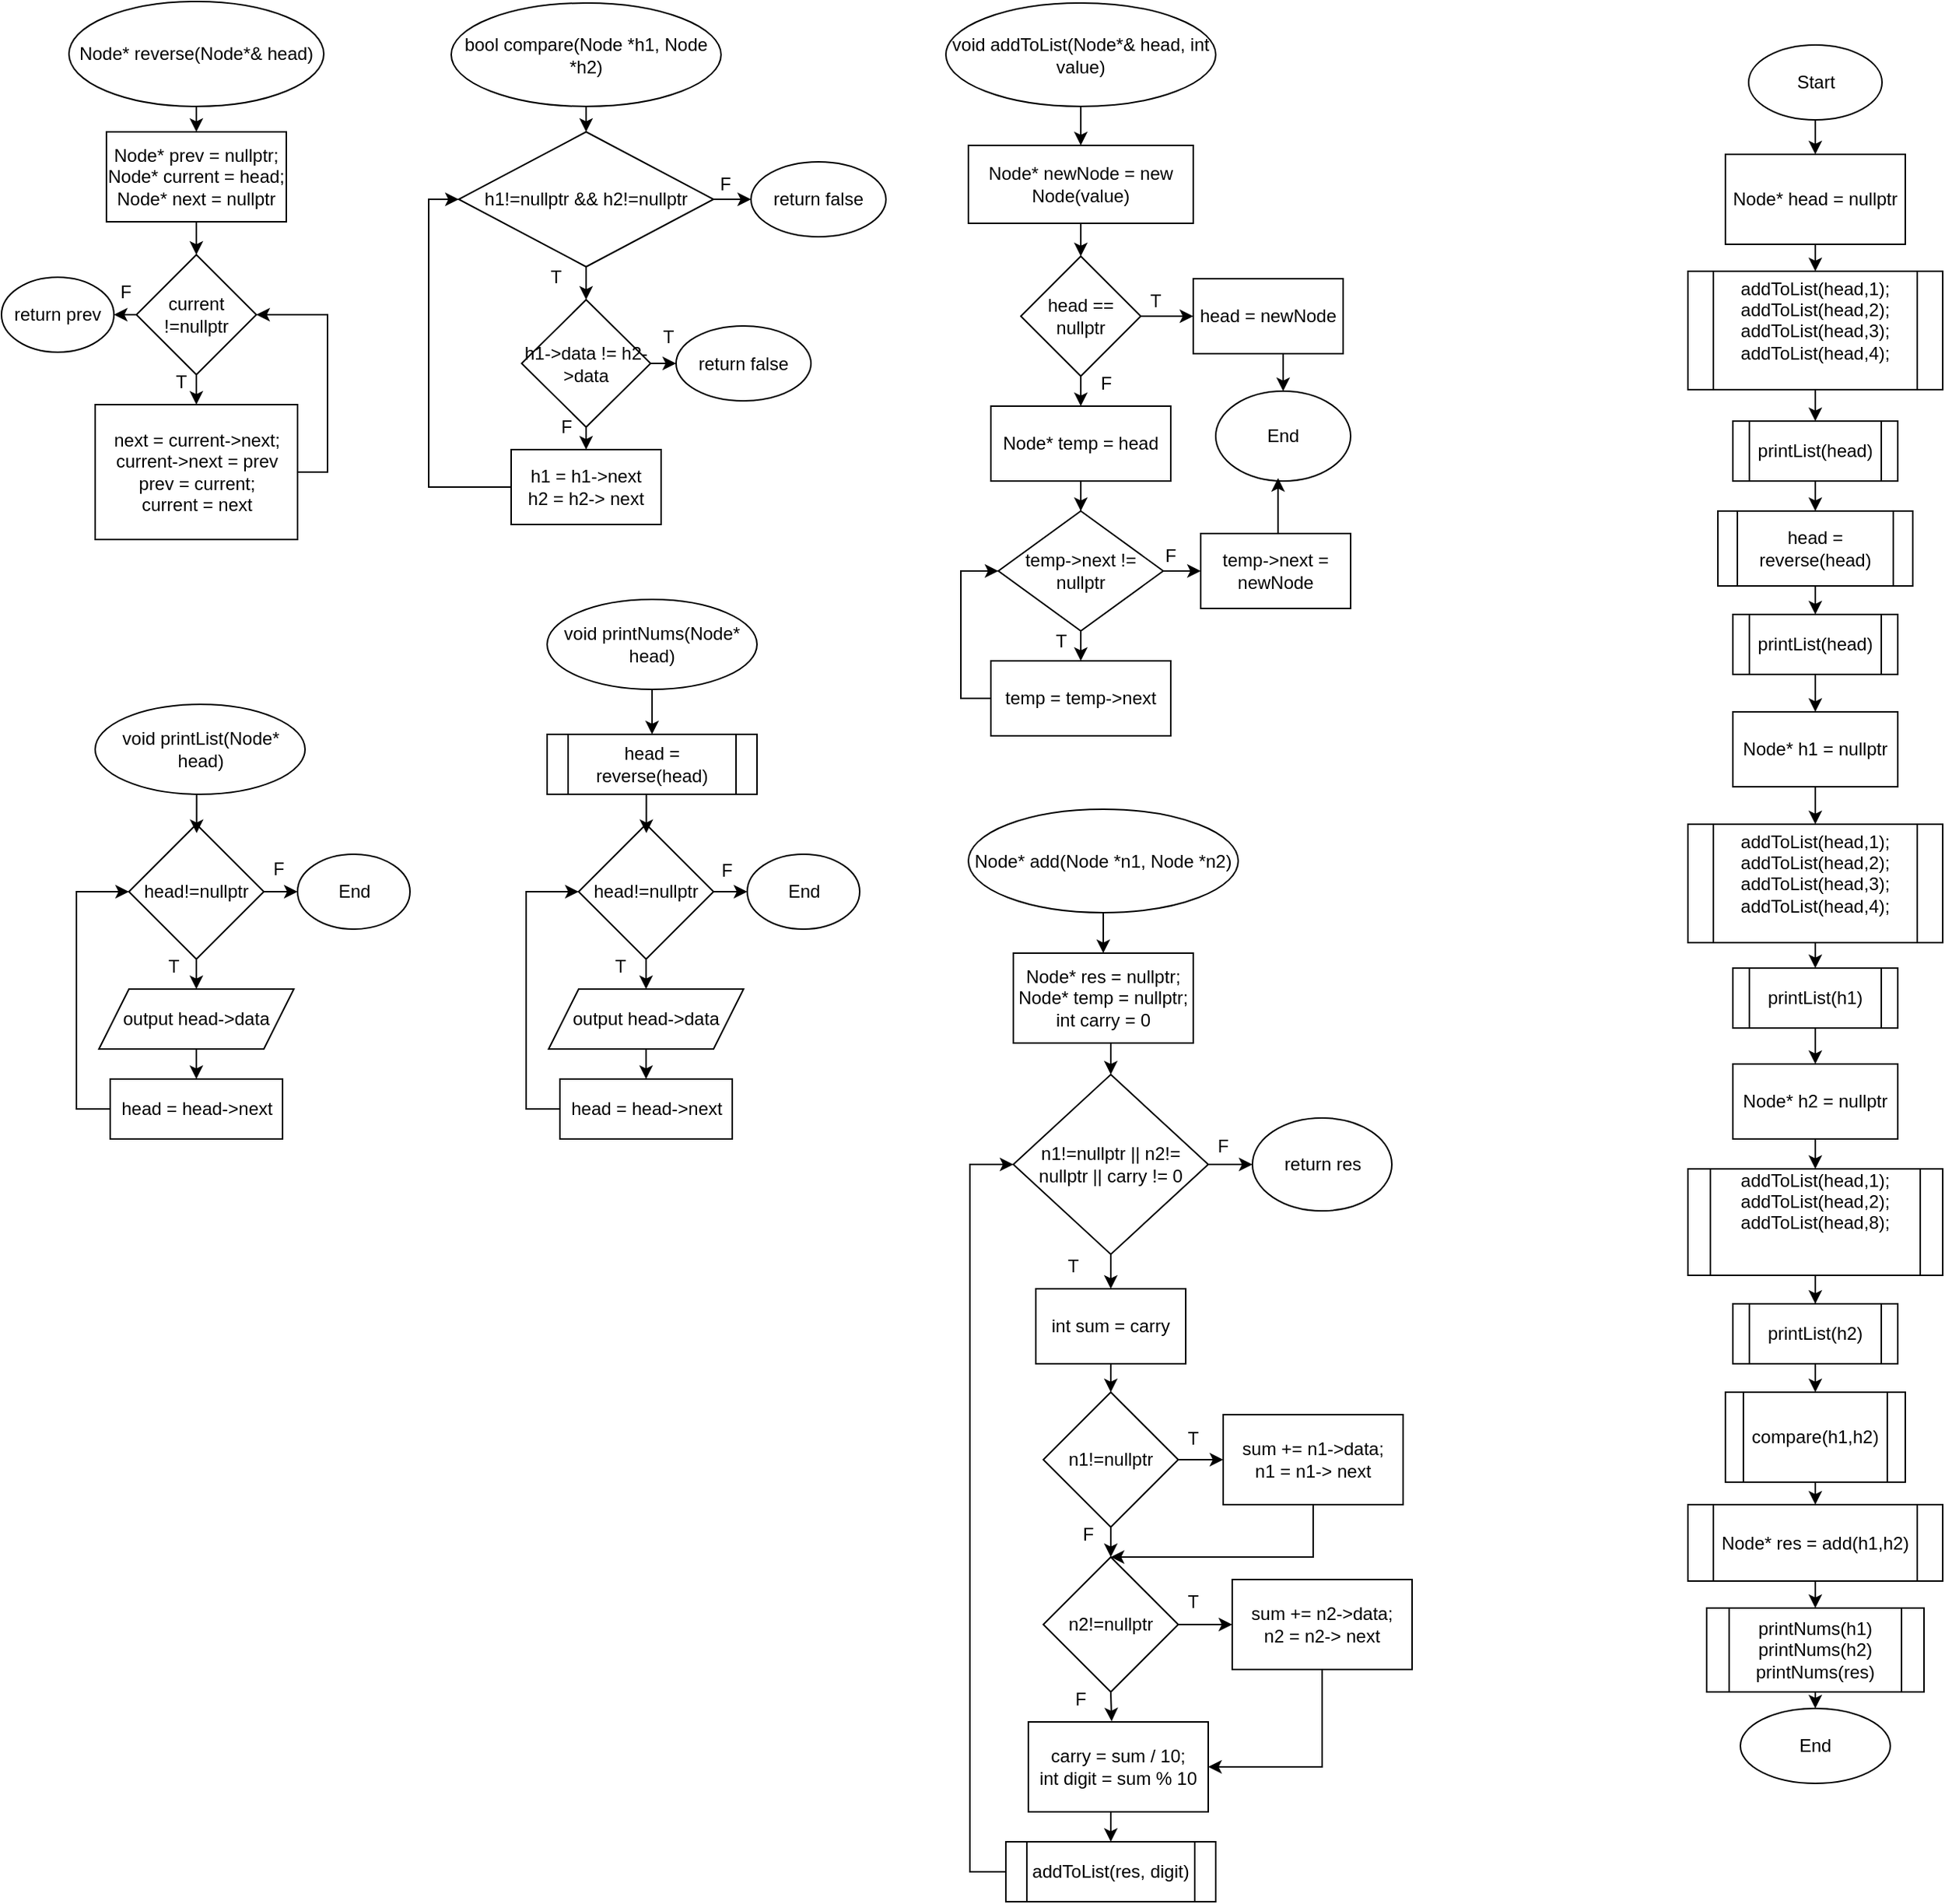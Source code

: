 <mxfile version="24.9.0">
  <diagram name="Сторінка-1" id="8R0DUEZwv46wGKlUc1V7">
    <mxGraphModel dx="3092" dy="1002" grid="1" gridSize="10" guides="1" tooltips="1" connect="1" arrows="1" fold="1" page="1" pageScale="1" pageWidth="827" pageHeight="1169" math="0" shadow="0">
      <root>
        <mxCell id="0" />
        <mxCell id="1" parent="0" />
        <mxCell id="taztHCryr3xUviy01O9n-3" style="edgeStyle=orthogonalEdgeStyle;rounded=0;orthogonalLoop=1;jettySize=auto;html=1;exitX=0.5;exitY=1;exitDx=0;exitDy=0;entryX=0.5;entryY=0;entryDx=0;entryDy=0;" edge="1" parent="1" source="taztHCryr3xUviy01O9n-1" target="taztHCryr3xUviy01O9n-2">
          <mxGeometry relative="1" as="geometry" />
        </mxCell>
        <mxCell id="taztHCryr3xUviy01O9n-1" value="Node* reverse(Node*&amp;amp; head)" style="ellipse;whiteSpace=wrap;html=1;" vertex="1" parent="1">
          <mxGeometry x="35" y="21" width="170" height="70" as="geometry" />
        </mxCell>
        <mxCell id="taztHCryr3xUviy01O9n-5" style="edgeStyle=orthogonalEdgeStyle;rounded=0;orthogonalLoop=1;jettySize=auto;html=1;exitX=0.5;exitY=1;exitDx=0;exitDy=0;" edge="1" parent="1" source="taztHCryr3xUviy01O9n-2" target="taztHCryr3xUviy01O9n-4">
          <mxGeometry relative="1" as="geometry" />
        </mxCell>
        <mxCell id="taztHCryr3xUviy01O9n-2" value="&lt;div&gt;Node* prev = nullptr;&lt;/div&gt;&lt;div&gt;Node* current = head;&lt;/div&gt;&lt;div&gt;Node* next = nullptr&lt;br&gt;&lt;/div&gt;" style="rounded=0;whiteSpace=wrap;html=1;" vertex="1" parent="1">
          <mxGeometry x="60" y="108" width="120" height="60" as="geometry" />
        </mxCell>
        <mxCell id="taztHCryr3xUviy01O9n-7" style="edgeStyle=orthogonalEdgeStyle;rounded=0;orthogonalLoop=1;jettySize=auto;html=1;exitX=0.5;exitY=1;exitDx=0;exitDy=0;entryX=0.5;entryY=0;entryDx=0;entryDy=0;" edge="1" parent="1" source="taztHCryr3xUviy01O9n-4" target="taztHCryr3xUviy01O9n-6">
          <mxGeometry relative="1" as="geometry" />
        </mxCell>
        <mxCell id="taztHCryr3xUviy01O9n-11" style="edgeStyle=orthogonalEdgeStyle;rounded=0;orthogonalLoop=1;jettySize=auto;html=1;exitX=0;exitY=0.5;exitDx=0;exitDy=0;entryX=1;entryY=0.5;entryDx=0;entryDy=0;" edge="1" parent="1" source="taztHCryr3xUviy01O9n-4" target="taztHCryr3xUviy01O9n-10">
          <mxGeometry relative="1" as="geometry" />
        </mxCell>
        <mxCell id="taztHCryr3xUviy01O9n-4" value="current !=nullptr" style="rhombus;whiteSpace=wrap;html=1;" vertex="1" parent="1">
          <mxGeometry x="80" y="190" width="80" height="80" as="geometry" />
        </mxCell>
        <mxCell id="taztHCryr3xUviy01O9n-8" style="edgeStyle=orthogonalEdgeStyle;rounded=0;orthogonalLoop=1;jettySize=auto;html=1;exitX=1;exitY=0.5;exitDx=0;exitDy=0;entryX=1;entryY=0.5;entryDx=0;entryDy=0;" edge="1" parent="1" source="taztHCryr3xUviy01O9n-6" target="taztHCryr3xUviy01O9n-4">
          <mxGeometry relative="1" as="geometry">
            <mxPoint x="210" y="220" as="targetPoint" />
          </mxGeometry>
        </mxCell>
        <mxCell id="taztHCryr3xUviy01O9n-6" value="&lt;div&gt;next = current-&amp;gt;next;&lt;/div&gt;&lt;div&gt;current-&amp;gt;next = prev&lt;/div&gt;&lt;div&gt;prev = current;&lt;/div&gt;&lt;div&gt;current = next&lt;br&gt;&lt;/div&gt;" style="rounded=0;whiteSpace=wrap;html=1;" vertex="1" parent="1">
          <mxGeometry x="52.5" y="290" width="135" height="90" as="geometry" />
        </mxCell>
        <mxCell id="taztHCryr3xUviy01O9n-9" value="T" style="text;html=1;align=center;verticalAlign=middle;whiteSpace=wrap;rounded=0;" vertex="1" parent="1">
          <mxGeometry x="80" y="260" width="60" height="30" as="geometry" />
        </mxCell>
        <mxCell id="taztHCryr3xUviy01O9n-10" value="return prev " style="ellipse;whiteSpace=wrap;html=1;" vertex="1" parent="1">
          <mxGeometry x="-10" y="205" width="75" height="50" as="geometry" />
        </mxCell>
        <mxCell id="taztHCryr3xUviy01O9n-12" value="F" style="text;html=1;align=center;verticalAlign=middle;whiteSpace=wrap;rounded=0;" vertex="1" parent="1">
          <mxGeometry x="43" y="200" width="60" height="30" as="geometry" />
        </mxCell>
        <mxCell id="taztHCryr3xUviy01O9n-15" style="edgeStyle=orthogonalEdgeStyle;rounded=0;orthogonalLoop=1;jettySize=auto;html=1;exitX=0.5;exitY=1;exitDx=0;exitDy=0;entryX=0.5;entryY=0;entryDx=0;entryDy=0;" edge="1" parent="1" source="taztHCryr3xUviy01O9n-13" target="taztHCryr3xUviy01O9n-14">
          <mxGeometry relative="1" as="geometry" />
        </mxCell>
        <mxCell id="taztHCryr3xUviy01O9n-13" value="bool compare(Node *h1, Node *h2)" style="ellipse;whiteSpace=wrap;html=1;" vertex="1" parent="1">
          <mxGeometry x="290" y="22" width="180" height="69" as="geometry" />
        </mxCell>
        <mxCell id="taztHCryr3xUviy01O9n-17" style="edgeStyle=orthogonalEdgeStyle;rounded=0;orthogonalLoop=1;jettySize=auto;html=1;exitX=0.5;exitY=1;exitDx=0;exitDy=0;entryX=0.5;entryY=0;entryDx=0;entryDy=0;" edge="1" parent="1" source="taztHCryr3xUviy01O9n-14" target="taztHCryr3xUviy01O9n-16">
          <mxGeometry relative="1" as="geometry" />
        </mxCell>
        <mxCell id="taztHCryr3xUviy01O9n-27" style="edgeStyle=orthogonalEdgeStyle;rounded=0;orthogonalLoop=1;jettySize=auto;html=1;exitX=1;exitY=0.5;exitDx=0;exitDy=0;" edge="1" parent="1" source="taztHCryr3xUviy01O9n-14" target="taztHCryr3xUviy01O9n-25">
          <mxGeometry relative="1" as="geometry" />
        </mxCell>
        <mxCell id="taztHCryr3xUviy01O9n-14" value="h1!=nullptr &amp;amp;&amp;amp; h2!=nullptr" style="rhombus;whiteSpace=wrap;html=1;" vertex="1" parent="1">
          <mxGeometry x="295" y="108" width="170" height="90" as="geometry" />
        </mxCell>
        <mxCell id="taztHCryr3xUviy01O9n-23" style="edgeStyle=orthogonalEdgeStyle;rounded=0;orthogonalLoop=1;jettySize=auto;html=1;exitX=0.5;exitY=1;exitDx=0;exitDy=0;entryX=0.5;entryY=0;entryDx=0;entryDy=0;" edge="1" parent="1" source="taztHCryr3xUviy01O9n-16" target="taztHCryr3xUviy01O9n-22">
          <mxGeometry relative="1" as="geometry" />
        </mxCell>
        <mxCell id="taztHCryr3xUviy01O9n-16" value="h1-&amp;gt;data != h2-&amp;gt;data" style="rhombus;whiteSpace=wrap;html=1;" vertex="1" parent="1">
          <mxGeometry x="337" y="220" width="86" height="85" as="geometry" />
        </mxCell>
        <mxCell id="taztHCryr3xUviy01O9n-18" value="T" style="text;html=1;align=center;verticalAlign=middle;whiteSpace=wrap;rounded=0;" vertex="1" parent="1">
          <mxGeometry x="330" y="190" width="60" height="30" as="geometry" />
        </mxCell>
        <mxCell id="taztHCryr3xUviy01O9n-19" value="return false" style="ellipse;whiteSpace=wrap;html=1;" vertex="1" parent="1">
          <mxGeometry x="440" y="237.5" width="90" height="50" as="geometry" />
        </mxCell>
        <mxCell id="taztHCryr3xUviy01O9n-20" style="edgeStyle=orthogonalEdgeStyle;rounded=0;orthogonalLoop=1;jettySize=auto;html=1;exitX=1;exitY=0.5;exitDx=0;exitDy=0;entryX=0;entryY=0.5;entryDx=0;entryDy=0;" edge="1" parent="1" source="taztHCryr3xUviy01O9n-16" target="taztHCryr3xUviy01O9n-19">
          <mxGeometry relative="1" as="geometry" />
        </mxCell>
        <mxCell id="taztHCryr3xUviy01O9n-21" value="T" style="text;html=1;align=center;verticalAlign=middle;whiteSpace=wrap;rounded=0;" vertex="1" parent="1">
          <mxGeometry x="405" y="230" width="60" height="30" as="geometry" />
        </mxCell>
        <mxCell id="taztHCryr3xUviy01O9n-26" style="edgeStyle=orthogonalEdgeStyle;rounded=0;orthogonalLoop=1;jettySize=auto;html=1;entryX=0;entryY=0.5;entryDx=0;entryDy=0;" edge="1" parent="1" source="taztHCryr3xUviy01O9n-22" target="taztHCryr3xUviy01O9n-14">
          <mxGeometry relative="1" as="geometry">
            <Array as="points">
              <mxPoint x="275" y="345" />
              <mxPoint x="275" y="153" />
            </Array>
          </mxGeometry>
        </mxCell>
        <mxCell id="taztHCryr3xUviy01O9n-22" value="&lt;div&gt;h1 = h1-&amp;gt;next&lt;/div&gt;&lt;div&gt;h2 = h2-&amp;gt; next&lt;br&gt;&lt;/div&gt;" style="rounded=0;whiteSpace=wrap;html=1;" vertex="1" parent="1">
          <mxGeometry x="330" y="320" width="100" height="50" as="geometry" />
        </mxCell>
        <mxCell id="taztHCryr3xUviy01O9n-24" value="F" style="text;html=1;align=center;verticalAlign=middle;whiteSpace=wrap;rounded=0;" vertex="1" parent="1">
          <mxGeometry x="337" y="290" width="60" height="30" as="geometry" />
        </mxCell>
        <mxCell id="taztHCryr3xUviy01O9n-25" value="return false" style="ellipse;whiteSpace=wrap;html=1;" vertex="1" parent="1">
          <mxGeometry x="490" y="128" width="90" height="50" as="geometry" />
        </mxCell>
        <mxCell id="taztHCryr3xUviy01O9n-28" value="F" style="text;html=1;align=center;verticalAlign=middle;whiteSpace=wrap;rounded=0;" vertex="1" parent="1">
          <mxGeometry x="443" y="128" width="60" height="30" as="geometry" />
        </mxCell>
        <mxCell id="taztHCryr3xUviy01O9n-31" style="edgeStyle=orthogonalEdgeStyle;rounded=0;orthogonalLoop=1;jettySize=auto;html=1;exitX=0.5;exitY=1;exitDx=0;exitDy=0;" edge="1" parent="1" source="taztHCryr3xUviy01O9n-29" target="taztHCryr3xUviy01O9n-30">
          <mxGeometry relative="1" as="geometry" />
        </mxCell>
        <mxCell id="taztHCryr3xUviy01O9n-29" value="void addToList(Node*&amp;amp; head, int value)" style="ellipse;whiteSpace=wrap;html=1;" vertex="1" parent="1">
          <mxGeometry x="620" y="22" width="180" height="69" as="geometry" />
        </mxCell>
        <mxCell id="taztHCryr3xUviy01O9n-33" style="edgeStyle=orthogonalEdgeStyle;rounded=0;orthogonalLoop=1;jettySize=auto;html=1;exitX=0.5;exitY=1;exitDx=0;exitDy=0;entryX=0.5;entryY=0;entryDx=0;entryDy=0;" edge="1" parent="1" source="taztHCryr3xUviy01O9n-30" target="taztHCryr3xUviy01O9n-32">
          <mxGeometry relative="1" as="geometry" />
        </mxCell>
        <mxCell id="taztHCryr3xUviy01O9n-30" value="Node* newNode = new Node(value)" style="rounded=0;whiteSpace=wrap;html=1;" vertex="1" parent="1">
          <mxGeometry x="635" y="117" width="150" height="52" as="geometry" />
        </mxCell>
        <mxCell id="taztHCryr3xUviy01O9n-36" style="edgeStyle=orthogonalEdgeStyle;rounded=0;orthogonalLoop=1;jettySize=auto;html=1;exitX=1;exitY=0.5;exitDx=0;exitDy=0;entryX=0;entryY=0.5;entryDx=0;entryDy=0;" edge="1" parent="1" source="taztHCryr3xUviy01O9n-32" target="taztHCryr3xUviy01O9n-34">
          <mxGeometry relative="1" as="geometry" />
        </mxCell>
        <mxCell id="taztHCryr3xUviy01O9n-40" style="edgeStyle=orthogonalEdgeStyle;rounded=0;orthogonalLoop=1;jettySize=auto;html=1;exitX=0.5;exitY=1;exitDx=0;exitDy=0;entryX=0.5;entryY=0;entryDx=0;entryDy=0;" edge="1" parent="1" source="taztHCryr3xUviy01O9n-32" target="taztHCryr3xUviy01O9n-39">
          <mxGeometry relative="1" as="geometry" />
        </mxCell>
        <mxCell id="taztHCryr3xUviy01O9n-32" value="head == nullptr" style="rhombus;whiteSpace=wrap;html=1;" vertex="1" parent="1">
          <mxGeometry x="670" y="191" width="80" height="80" as="geometry" />
        </mxCell>
        <mxCell id="taztHCryr3xUviy01O9n-98" style="edgeStyle=orthogonalEdgeStyle;rounded=0;orthogonalLoop=1;jettySize=auto;html=1;exitX=0.5;exitY=1;exitDx=0;exitDy=0;entryX=0.5;entryY=0;entryDx=0;entryDy=0;" edge="1" parent="1" source="taztHCryr3xUviy01O9n-34" target="taztHCryr3xUviy01O9n-96">
          <mxGeometry relative="1" as="geometry" />
        </mxCell>
        <mxCell id="taztHCryr3xUviy01O9n-34" value="head = newNode" style="rounded=0;whiteSpace=wrap;html=1;" vertex="1" parent="1">
          <mxGeometry x="785" y="206" width="100" height="50" as="geometry" />
        </mxCell>
        <mxCell id="taztHCryr3xUviy01O9n-37" value="T" style="text;html=1;align=center;verticalAlign=middle;whiteSpace=wrap;rounded=0;" vertex="1" parent="1">
          <mxGeometry x="730" y="206" width="60" height="30" as="geometry" />
        </mxCell>
        <mxCell id="taztHCryr3xUviy01O9n-43" style="edgeStyle=orthogonalEdgeStyle;rounded=0;orthogonalLoop=1;jettySize=auto;html=1;exitX=0.5;exitY=1;exitDx=0;exitDy=0;" edge="1" parent="1" source="taztHCryr3xUviy01O9n-39" target="taztHCryr3xUviy01O9n-42">
          <mxGeometry relative="1" as="geometry" />
        </mxCell>
        <mxCell id="taztHCryr3xUviy01O9n-39" value="Node* temp = head" style="rounded=0;whiteSpace=wrap;html=1;" vertex="1" parent="1">
          <mxGeometry x="650" y="291" width="120" height="50" as="geometry" />
        </mxCell>
        <mxCell id="taztHCryr3xUviy01O9n-41" value="F" style="text;html=1;align=center;verticalAlign=middle;whiteSpace=wrap;rounded=0;" vertex="1" parent="1">
          <mxGeometry x="697" y="261" width="60" height="30" as="geometry" />
        </mxCell>
        <mxCell id="taztHCryr3xUviy01O9n-45" style="edgeStyle=orthogonalEdgeStyle;rounded=0;orthogonalLoop=1;jettySize=auto;html=1;exitX=0.5;exitY=1;exitDx=0;exitDy=0;entryX=0.5;entryY=0;entryDx=0;entryDy=0;" edge="1" parent="1" source="taztHCryr3xUviy01O9n-42" target="taztHCryr3xUviy01O9n-44">
          <mxGeometry relative="1" as="geometry" />
        </mxCell>
        <mxCell id="taztHCryr3xUviy01O9n-49" style="edgeStyle=orthogonalEdgeStyle;rounded=0;orthogonalLoop=1;jettySize=auto;html=1;exitX=1;exitY=0.5;exitDx=0;exitDy=0;entryX=0;entryY=0.5;entryDx=0;entryDy=0;" edge="1" parent="1" source="taztHCryr3xUviy01O9n-42" target="taztHCryr3xUviy01O9n-48">
          <mxGeometry relative="1" as="geometry" />
        </mxCell>
        <mxCell id="taztHCryr3xUviy01O9n-42" value="temp-&amp;gt;next != nullptr" style="rhombus;whiteSpace=wrap;html=1;" vertex="1" parent="1">
          <mxGeometry x="655" y="361" width="110" height="80" as="geometry" />
        </mxCell>
        <mxCell id="taztHCryr3xUviy01O9n-46" style="edgeStyle=orthogonalEdgeStyle;rounded=0;orthogonalLoop=1;jettySize=auto;html=1;entryX=0;entryY=0.5;entryDx=0;entryDy=0;" edge="1" parent="1" source="taztHCryr3xUviy01O9n-44" target="taztHCryr3xUviy01O9n-42">
          <mxGeometry relative="1" as="geometry">
            <mxPoint x="630" y="401" as="targetPoint" />
            <Array as="points">
              <mxPoint x="630" y="486" />
              <mxPoint x="630" y="401" />
            </Array>
          </mxGeometry>
        </mxCell>
        <mxCell id="taztHCryr3xUviy01O9n-44" value="temp = temp-&amp;gt;next" style="rounded=0;whiteSpace=wrap;html=1;" vertex="1" parent="1">
          <mxGeometry x="650" y="461" width="120" height="50" as="geometry" />
        </mxCell>
        <mxCell id="taztHCryr3xUviy01O9n-47" value="T" style="text;html=1;align=center;verticalAlign=middle;whiteSpace=wrap;rounded=0;" vertex="1" parent="1">
          <mxGeometry x="667" y="433" width="60" height="30" as="geometry" />
        </mxCell>
        <mxCell id="taztHCryr3xUviy01O9n-48" value="temp-&amp;gt;next = newNode" style="rounded=0;whiteSpace=wrap;html=1;" vertex="1" parent="1">
          <mxGeometry x="790" y="376" width="100" height="50" as="geometry" />
        </mxCell>
        <mxCell id="taztHCryr3xUviy01O9n-50" value="F" style="text;html=1;align=center;verticalAlign=middle;whiteSpace=wrap;rounded=0;" vertex="1" parent="1">
          <mxGeometry x="740" y="376" width="60" height="30" as="geometry" />
        </mxCell>
        <mxCell id="taztHCryr3xUviy01O9n-54" style="edgeStyle=orthogonalEdgeStyle;rounded=0;orthogonalLoop=1;jettySize=auto;html=1;exitX=0.5;exitY=1;exitDx=0;exitDy=0;entryX=0.5;entryY=0;entryDx=0;entryDy=0;" edge="1" parent="1" source="taztHCryr3xUviy01O9n-51" target="taztHCryr3xUviy01O9n-53">
          <mxGeometry relative="1" as="geometry" />
        </mxCell>
        <mxCell id="taztHCryr3xUviy01O9n-51" value="Node* add(Node *n1, Node *n2)" style="ellipse;whiteSpace=wrap;html=1;" vertex="1" parent="1">
          <mxGeometry x="635" y="560" width="180" height="69" as="geometry" />
        </mxCell>
        <mxCell id="taztHCryr3xUviy01O9n-56" style="edgeStyle=orthogonalEdgeStyle;rounded=0;orthogonalLoop=1;jettySize=auto;html=1;exitX=0.5;exitY=1;exitDx=0;exitDy=0;entryX=0.5;entryY=0;entryDx=0;entryDy=0;" edge="1" parent="1" source="taztHCryr3xUviy01O9n-53" target="taztHCryr3xUviy01O9n-55">
          <mxGeometry relative="1" as="geometry" />
        </mxCell>
        <mxCell id="taztHCryr3xUviy01O9n-53" value="&lt;div&gt;Node* res = nullptr;&lt;/div&gt;&lt;div&gt;Node* temp = nullptr;&lt;/div&gt;&lt;div&gt;int carry = 0&lt;br&gt;&lt;/div&gt;" style="rounded=0;whiteSpace=wrap;html=1;" vertex="1" parent="1">
          <mxGeometry x="665" y="656" width="120" height="60" as="geometry" />
        </mxCell>
        <mxCell id="taztHCryr3xUviy01O9n-58" style="edgeStyle=orthogonalEdgeStyle;rounded=0;orthogonalLoop=1;jettySize=auto;html=1;exitX=0.5;exitY=1;exitDx=0;exitDy=0;" edge="1" parent="1" source="taztHCryr3xUviy01O9n-55" target="taztHCryr3xUviy01O9n-57">
          <mxGeometry relative="1" as="geometry" />
        </mxCell>
        <mxCell id="taztHCryr3xUviy01O9n-81" style="edgeStyle=orthogonalEdgeStyle;rounded=0;orthogonalLoop=1;jettySize=auto;html=1;exitX=1;exitY=0.5;exitDx=0;exitDy=0;" edge="1" parent="1" source="taztHCryr3xUviy01O9n-55" target="taztHCryr3xUviy01O9n-82">
          <mxGeometry relative="1" as="geometry">
            <mxPoint x="845" y="797" as="targetPoint" />
          </mxGeometry>
        </mxCell>
        <mxCell id="taztHCryr3xUviy01O9n-55" value="n1!=nullptr || n2!= nullptr || carry != 0" style="rhombus;whiteSpace=wrap;html=1;" vertex="1" parent="1">
          <mxGeometry x="665" y="737" width="130" height="120" as="geometry" />
        </mxCell>
        <mxCell id="taztHCryr3xUviy01O9n-61" style="edgeStyle=orthogonalEdgeStyle;rounded=0;orthogonalLoop=1;jettySize=auto;html=1;exitX=0.5;exitY=1;exitDx=0;exitDy=0;entryX=0.5;entryY=0;entryDx=0;entryDy=0;" edge="1" parent="1" source="taztHCryr3xUviy01O9n-57" target="taztHCryr3xUviy01O9n-60">
          <mxGeometry relative="1" as="geometry" />
        </mxCell>
        <mxCell id="taztHCryr3xUviy01O9n-57" value="int sum = carry" style="rounded=0;whiteSpace=wrap;html=1;" vertex="1" parent="1">
          <mxGeometry x="680" y="880" width="100" height="50" as="geometry" />
        </mxCell>
        <mxCell id="taztHCryr3xUviy01O9n-59" value="T" style="text;html=1;align=center;verticalAlign=middle;whiteSpace=wrap;rounded=0;" vertex="1" parent="1">
          <mxGeometry x="675" y="850" width="60" height="30" as="geometry" />
        </mxCell>
        <mxCell id="taztHCryr3xUviy01O9n-63" style="edgeStyle=orthogonalEdgeStyle;rounded=0;orthogonalLoop=1;jettySize=auto;html=1;exitX=1;exitY=0.5;exitDx=0;exitDy=0;entryX=0;entryY=0.5;entryDx=0;entryDy=0;" edge="1" parent="1" source="taztHCryr3xUviy01O9n-60" target="taztHCryr3xUviy01O9n-62">
          <mxGeometry relative="1" as="geometry" />
        </mxCell>
        <mxCell id="taztHCryr3xUviy01O9n-66" style="edgeStyle=orthogonalEdgeStyle;rounded=0;orthogonalLoop=1;jettySize=auto;html=1;exitX=0.5;exitY=1;exitDx=0;exitDy=0;entryX=0.5;entryY=0;entryDx=0;entryDy=0;" edge="1" parent="1" source="taztHCryr3xUviy01O9n-60" target="taztHCryr3xUviy01O9n-65">
          <mxGeometry relative="1" as="geometry" />
        </mxCell>
        <mxCell id="taztHCryr3xUviy01O9n-60" value="n1!=nullptr" style="rhombus;whiteSpace=wrap;html=1;" vertex="1" parent="1">
          <mxGeometry x="685" y="949" width="90" height="90" as="geometry" />
        </mxCell>
        <mxCell id="taztHCryr3xUviy01O9n-69" style="edgeStyle=orthogonalEdgeStyle;rounded=0;orthogonalLoop=1;jettySize=auto;html=1;exitX=0.5;exitY=1;exitDx=0;exitDy=0;entryX=0.75;entryY=1;entryDx=0;entryDy=0;" edge="1" parent="1" source="taztHCryr3xUviy01O9n-62" target="taztHCryr3xUviy01O9n-67">
          <mxGeometry relative="1" as="geometry">
            <mxPoint x="785" y="1069" as="targetPoint" />
            <Array as="points">
              <mxPoint x="865" y="1059" />
            </Array>
          </mxGeometry>
        </mxCell>
        <mxCell id="taztHCryr3xUviy01O9n-62" value="&lt;div&gt;sum += n1-&amp;gt;data;&lt;/div&gt;&lt;div&gt;n1 = n1-&amp;gt; next&lt;br&gt;&lt;/div&gt;" style="rounded=0;whiteSpace=wrap;html=1;" vertex="1" parent="1">
          <mxGeometry x="805" y="964" width="120" height="60" as="geometry" />
        </mxCell>
        <mxCell id="taztHCryr3xUviy01O9n-64" value="T" style="text;html=1;align=center;verticalAlign=middle;whiteSpace=wrap;rounded=0;" vertex="1" parent="1">
          <mxGeometry x="755" y="965" width="60" height="30" as="geometry" />
        </mxCell>
        <mxCell id="taztHCryr3xUviy01O9n-73" style="edgeStyle=orthogonalEdgeStyle;rounded=0;orthogonalLoop=1;jettySize=auto;html=1;exitX=1;exitY=0.5;exitDx=0;exitDy=0;entryX=0;entryY=0.5;entryDx=0;entryDy=0;" edge="1" parent="1" source="taztHCryr3xUviy01O9n-65" target="taztHCryr3xUviy01O9n-70">
          <mxGeometry relative="1" as="geometry" />
        </mxCell>
        <mxCell id="taztHCryr3xUviy01O9n-65" value="n2!=nullptr" style="rhombus;whiteSpace=wrap;html=1;" vertex="1" parent="1">
          <mxGeometry x="685" y="1059" width="90" height="90" as="geometry" />
        </mxCell>
        <mxCell id="taztHCryr3xUviy01O9n-67" value="F" style="text;html=1;align=center;verticalAlign=middle;whiteSpace=wrap;rounded=0;" vertex="1" parent="1">
          <mxGeometry x="685" y="1029" width="60" height="30" as="geometry" />
        </mxCell>
        <mxCell id="taztHCryr3xUviy01O9n-77" style="edgeStyle=orthogonalEdgeStyle;rounded=0;orthogonalLoop=1;jettySize=auto;html=1;exitX=0.5;exitY=1;exitDx=0;exitDy=0;entryX=1;entryY=0.5;entryDx=0;entryDy=0;" edge="1" parent="1" source="taztHCryr3xUviy01O9n-70" target="taztHCryr3xUviy01O9n-74">
          <mxGeometry relative="1" as="geometry">
            <mxPoint x="871.143" y="1209" as="targetPoint" />
          </mxGeometry>
        </mxCell>
        <mxCell id="taztHCryr3xUviy01O9n-70" value="&lt;div&gt;sum += n2-&amp;gt;data;&lt;/div&gt;&lt;div&gt;n2 = n2-&amp;gt; next&lt;br&gt;&lt;/div&gt;" style="rounded=0;whiteSpace=wrap;html=1;" vertex="1" parent="1">
          <mxGeometry x="811" y="1074" width="120" height="60" as="geometry" />
        </mxCell>
        <mxCell id="taztHCryr3xUviy01O9n-71" value="T" style="text;html=1;align=center;verticalAlign=middle;whiteSpace=wrap;rounded=0;" vertex="1" parent="1">
          <mxGeometry x="755" y="1074" width="60" height="30" as="geometry" />
        </mxCell>
        <mxCell id="taztHCryr3xUviy01O9n-79" style="edgeStyle=orthogonalEdgeStyle;rounded=0;orthogonalLoop=1;jettySize=auto;html=1;exitX=0.5;exitY=1;exitDx=0;exitDy=0;entryX=0.5;entryY=0;entryDx=0;entryDy=0;" edge="1" parent="1" source="taztHCryr3xUviy01O9n-74" target="taztHCryr3xUviy01O9n-78">
          <mxGeometry relative="1" as="geometry" />
        </mxCell>
        <mxCell id="taztHCryr3xUviy01O9n-74" value="&lt;div&gt;carry = sum / 10;&lt;/div&gt;&lt;div&gt;int digit = sum % 10&lt;br&gt;&lt;/div&gt;" style="rounded=0;whiteSpace=wrap;html=1;" vertex="1" parent="1">
          <mxGeometry x="675" y="1169" width="120" height="60" as="geometry" />
        </mxCell>
        <mxCell id="taztHCryr3xUviy01O9n-75" style="edgeStyle=orthogonalEdgeStyle;rounded=0;orthogonalLoop=1;jettySize=auto;html=1;exitX=0.5;exitY=1;exitDx=0;exitDy=0;entryX=0.463;entryY=-0.007;entryDx=0;entryDy=0;entryPerimeter=0;" edge="1" parent="1" source="taztHCryr3xUviy01O9n-65" target="taztHCryr3xUviy01O9n-74">
          <mxGeometry relative="1" as="geometry" />
        </mxCell>
        <mxCell id="taztHCryr3xUviy01O9n-76" value="F" style="text;html=1;align=center;verticalAlign=middle;whiteSpace=wrap;rounded=0;" vertex="1" parent="1">
          <mxGeometry x="680" y="1139" width="60" height="30" as="geometry" />
        </mxCell>
        <mxCell id="taztHCryr3xUviy01O9n-80" style="edgeStyle=orthogonalEdgeStyle;rounded=0;orthogonalLoop=1;jettySize=auto;html=1;entryX=0;entryY=0.5;entryDx=0;entryDy=0;" edge="1" parent="1" source="taztHCryr3xUviy01O9n-78" target="taztHCryr3xUviy01O9n-55">
          <mxGeometry relative="1" as="geometry">
            <mxPoint x="635" y="789" as="targetPoint" />
            <Array as="points">
              <mxPoint x="636" y="1269" />
              <mxPoint x="636" y="797" />
            </Array>
          </mxGeometry>
        </mxCell>
        <mxCell id="taztHCryr3xUviy01O9n-78" value="addToList(res, digit) " style="shape=process;whiteSpace=wrap;html=1;backgroundOutline=1;" vertex="1" parent="1">
          <mxGeometry x="660" y="1249" width="140" height="40" as="geometry" />
        </mxCell>
        <mxCell id="taztHCryr3xUviy01O9n-82" value="return res" style="ellipse;whiteSpace=wrap;html=1;" vertex="1" parent="1">
          <mxGeometry x="824.5" y="766" width="93" height="62" as="geometry" />
        </mxCell>
        <mxCell id="taztHCryr3xUviy01O9n-83" value="F" style="text;html=1;align=center;verticalAlign=middle;whiteSpace=wrap;rounded=0;" vertex="1" parent="1">
          <mxGeometry x="775" y="770" width="60" height="30" as="geometry" />
        </mxCell>
        <mxCell id="taztHCryr3xUviy01O9n-84" value="void printList(Node* head)" style="ellipse;whiteSpace=wrap;html=1;" vertex="1" parent="1">
          <mxGeometry x="52.5" y="490" width="140" height="60" as="geometry" />
        </mxCell>
        <mxCell id="taztHCryr3xUviy01O9n-88" style="edgeStyle=orthogonalEdgeStyle;rounded=0;orthogonalLoop=1;jettySize=auto;html=1;exitX=0.5;exitY=1;exitDx=0;exitDy=0;entryX=0.5;entryY=0;entryDx=0;entryDy=0;" edge="1" parent="1" source="taztHCryr3xUviy01O9n-85" target="taztHCryr3xUviy01O9n-87">
          <mxGeometry relative="1" as="geometry" />
        </mxCell>
        <mxCell id="taztHCryr3xUviy01O9n-94" style="edgeStyle=orthogonalEdgeStyle;rounded=0;orthogonalLoop=1;jettySize=auto;html=1;exitX=1;exitY=0.5;exitDx=0;exitDy=0;entryX=0;entryY=0.5;entryDx=0;entryDy=0;" edge="1" parent="1" source="taztHCryr3xUviy01O9n-85" target="taztHCryr3xUviy01O9n-93">
          <mxGeometry relative="1" as="geometry" />
        </mxCell>
        <mxCell id="taztHCryr3xUviy01O9n-85" value="head!=nullptr" style="rhombus;whiteSpace=wrap;html=1;" vertex="1" parent="1">
          <mxGeometry x="75" y="570" width="90" height="90" as="geometry" />
        </mxCell>
        <mxCell id="taztHCryr3xUviy01O9n-86" style="edgeStyle=orthogonalEdgeStyle;rounded=0;orthogonalLoop=1;jettySize=auto;html=1;exitX=0.5;exitY=1;exitDx=0;exitDy=0;entryX=0.502;entryY=0.065;entryDx=0;entryDy=0;entryPerimeter=0;" edge="1" parent="1" source="taztHCryr3xUviy01O9n-84" target="taztHCryr3xUviy01O9n-85">
          <mxGeometry relative="1" as="geometry" />
        </mxCell>
        <mxCell id="taztHCryr3xUviy01O9n-90" style="edgeStyle=orthogonalEdgeStyle;rounded=0;orthogonalLoop=1;jettySize=auto;html=1;exitX=0.5;exitY=1;exitDx=0;exitDy=0;entryX=0.5;entryY=0;entryDx=0;entryDy=0;" edge="1" parent="1" source="taztHCryr3xUviy01O9n-87" target="taztHCryr3xUviy01O9n-89">
          <mxGeometry relative="1" as="geometry" />
        </mxCell>
        <mxCell id="taztHCryr3xUviy01O9n-87" value="output head-&amp;gt;data" style="shape=parallelogram;perimeter=parallelogramPerimeter;whiteSpace=wrap;html=1;fixedSize=1;" vertex="1" parent="1">
          <mxGeometry x="55" y="680" width="130" height="40" as="geometry" />
        </mxCell>
        <mxCell id="taztHCryr3xUviy01O9n-91" style="edgeStyle=orthogonalEdgeStyle;rounded=0;orthogonalLoop=1;jettySize=auto;html=1;entryX=0;entryY=0.5;entryDx=0;entryDy=0;" edge="1" parent="1" source="taztHCryr3xUviy01O9n-89" target="taztHCryr3xUviy01O9n-85">
          <mxGeometry relative="1" as="geometry">
            <mxPoint x="40" y="610" as="targetPoint" />
            <Array as="points">
              <mxPoint x="40" y="760" />
              <mxPoint x="40" y="615" />
            </Array>
          </mxGeometry>
        </mxCell>
        <mxCell id="taztHCryr3xUviy01O9n-89" value="head = head-&amp;gt;next" style="rounded=0;whiteSpace=wrap;html=1;" vertex="1" parent="1">
          <mxGeometry x="62.5" y="740" width="115" height="40" as="geometry" />
        </mxCell>
        <mxCell id="taztHCryr3xUviy01O9n-92" value="T" style="text;html=1;align=center;verticalAlign=middle;whiteSpace=wrap;rounded=0;" vertex="1" parent="1">
          <mxGeometry x="75" y="650" width="60" height="30" as="geometry" />
        </mxCell>
        <mxCell id="taztHCryr3xUviy01O9n-93" value="End" style="ellipse;whiteSpace=wrap;html=1;" vertex="1" parent="1">
          <mxGeometry x="187.5" y="590" width="75" height="50" as="geometry" />
        </mxCell>
        <mxCell id="taztHCryr3xUviy01O9n-95" value="F" style="text;html=1;align=center;verticalAlign=middle;whiteSpace=wrap;rounded=0;" vertex="1" parent="1">
          <mxGeometry x="145" y="585" width="60" height="30" as="geometry" />
        </mxCell>
        <mxCell id="taztHCryr3xUviy01O9n-96" value="End" style="ellipse;whiteSpace=wrap;html=1;" vertex="1" parent="1">
          <mxGeometry x="800" y="281" width="90" height="60" as="geometry" />
        </mxCell>
        <mxCell id="taztHCryr3xUviy01O9n-97" style="edgeStyle=orthogonalEdgeStyle;rounded=0;orthogonalLoop=1;jettySize=auto;html=1;exitX=0.5;exitY=0;exitDx=0;exitDy=0;entryX=0.462;entryY=0.967;entryDx=0;entryDy=0;entryPerimeter=0;" edge="1" parent="1" source="taztHCryr3xUviy01O9n-48" target="taztHCryr3xUviy01O9n-96">
          <mxGeometry relative="1" as="geometry" />
        </mxCell>
        <mxCell id="taztHCryr3xUviy01O9n-113" style="edgeStyle=orthogonalEdgeStyle;rounded=0;orthogonalLoop=1;jettySize=auto;html=1;exitX=0.5;exitY=1;exitDx=0;exitDy=0;entryX=0.5;entryY=0;entryDx=0;entryDy=0;" edge="1" parent="1" source="taztHCryr3xUviy01O9n-99" target="taztHCryr3xUviy01O9n-101">
          <mxGeometry relative="1" as="geometry" />
        </mxCell>
        <mxCell id="taztHCryr3xUviy01O9n-99" value="void printNums(Node* head)" style="ellipse;whiteSpace=wrap;html=1;" vertex="1" parent="1">
          <mxGeometry x="354" y="420" width="140" height="60" as="geometry" />
        </mxCell>
        <mxCell id="taztHCryr3xUviy01O9n-101" value="head = reverse(head)" style="shape=process;whiteSpace=wrap;html=1;backgroundOutline=1;" vertex="1" parent="1">
          <mxGeometry x="354" y="510" width="140" height="40" as="geometry" />
        </mxCell>
        <mxCell id="taztHCryr3xUviy01O9n-110" style="edgeStyle=orthogonalEdgeStyle;rounded=0;orthogonalLoop=1;jettySize=auto;html=1;exitX=0.5;exitY=1;exitDx=0;exitDy=0;entryX=0.5;entryY=0;entryDx=0;entryDy=0;" edge="1" parent="1" source="taztHCryr3xUviy01O9n-102" target="taztHCryr3xUviy01O9n-105">
          <mxGeometry relative="1" as="geometry" />
        </mxCell>
        <mxCell id="taztHCryr3xUviy01O9n-111" style="edgeStyle=orthogonalEdgeStyle;rounded=0;orthogonalLoop=1;jettySize=auto;html=1;exitX=1;exitY=0.5;exitDx=0;exitDy=0;entryX=0;entryY=0.5;entryDx=0;entryDy=0;" edge="1" parent="1" source="taztHCryr3xUviy01O9n-102" target="taztHCryr3xUviy01O9n-108">
          <mxGeometry relative="1" as="geometry" />
        </mxCell>
        <mxCell id="taztHCryr3xUviy01O9n-102" value="head!=nullptr" style="rhombus;whiteSpace=wrap;html=1;" vertex="1" parent="1">
          <mxGeometry x="375" y="570" width="90" height="90" as="geometry" />
        </mxCell>
        <mxCell id="taztHCryr3xUviy01O9n-103" style="edgeStyle=orthogonalEdgeStyle;rounded=0;orthogonalLoop=1;jettySize=auto;html=1;exitX=0.5;exitY=1;exitDx=0;exitDy=0;entryX=0.502;entryY=0.065;entryDx=0;entryDy=0;entryPerimeter=0;" edge="1" parent="1" target="taztHCryr3xUviy01O9n-102">
          <mxGeometry relative="1" as="geometry">
            <mxPoint x="423" y="550" as="sourcePoint" />
          </mxGeometry>
        </mxCell>
        <mxCell id="taztHCryr3xUviy01O9n-104" style="edgeStyle=orthogonalEdgeStyle;rounded=0;orthogonalLoop=1;jettySize=auto;html=1;exitX=0.5;exitY=1;exitDx=0;exitDy=0;entryX=0.5;entryY=0;entryDx=0;entryDy=0;" edge="1" parent="1" source="taztHCryr3xUviy01O9n-105" target="taztHCryr3xUviy01O9n-107">
          <mxGeometry relative="1" as="geometry" />
        </mxCell>
        <mxCell id="taztHCryr3xUviy01O9n-105" value="output head-&amp;gt;data" style="shape=parallelogram;perimeter=parallelogramPerimeter;whiteSpace=wrap;html=1;fixedSize=1;" vertex="1" parent="1">
          <mxGeometry x="355" y="680" width="130" height="40" as="geometry" />
        </mxCell>
        <mxCell id="taztHCryr3xUviy01O9n-106" style="edgeStyle=orthogonalEdgeStyle;rounded=0;orthogonalLoop=1;jettySize=auto;html=1;entryX=0;entryY=0.5;entryDx=0;entryDy=0;" edge="1" parent="1" source="taztHCryr3xUviy01O9n-107" target="taztHCryr3xUviy01O9n-102">
          <mxGeometry relative="1" as="geometry">
            <mxPoint x="340" y="610" as="targetPoint" />
            <Array as="points">
              <mxPoint x="340" y="760" />
              <mxPoint x="340" y="615" />
            </Array>
          </mxGeometry>
        </mxCell>
        <mxCell id="taztHCryr3xUviy01O9n-107" value="head = head-&amp;gt;next" style="rounded=0;whiteSpace=wrap;html=1;" vertex="1" parent="1">
          <mxGeometry x="362.5" y="740" width="115" height="40" as="geometry" />
        </mxCell>
        <mxCell id="taztHCryr3xUviy01O9n-108" value="End" style="ellipse;whiteSpace=wrap;html=1;" vertex="1" parent="1">
          <mxGeometry x="487.5" y="590" width="75" height="50" as="geometry" />
        </mxCell>
        <mxCell id="taztHCryr3xUviy01O9n-109" value="F" style="text;html=1;align=center;verticalAlign=middle;whiteSpace=wrap;rounded=0;" vertex="1" parent="1">
          <mxGeometry x="444" y="586" width="60" height="30" as="geometry" />
        </mxCell>
        <mxCell id="taztHCryr3xUviy01O9n-112" value="T" style="text;html=1;align=center;verticalAlign=middle;whiteSpace=wrap;rounded=0;" vertex="1" parent="1">
          <mxGeometry x="373" y="650" width="60" height="30" as="geometry" />
        </mxCell>
        <mxCell id="taztHCryr3xUviy01O9n-117" style="edgeStyle=orthogonalEdgeStyle;rounded=0;orthogonalLoop=1;jettySize=auto;html=1;exitX=0.5;exitY=1;exitDx=0;exitDy=0;entryX=0.5;entryY=0;entryDx=0;entryDy=0;" edge="1" parent="1" source="taztHCryr3xUviy01O9n-114" target="taztHCryr3xUviy01O9n-115">
          <mxGeometry relative="1" as="geometry" />
        </mxCell>
        <mxCell id="taztHCryr3xUviy01O9n-114" value="Start" style="ellipse;whiteSpace=wrap;html=1;" vertex="1" parent="1">
          <mxGeometry x="1155.5" y="50" width="89" height="50" as="geometry" />
        </mxCell>
        <mxCell id="taztHCryr3xUviy01O9n-119" style="edgeStyle=orthogonalEdgeStyle;rounded=0;orthogonalLoop=1;jettySize=auto;html=1;exitX=0.5;exitY=1;exitDx=0;exitDy=0;entryX=0.5;entryY=0;entryDx=0;entryDy=0;" edge="1" parent="1" source="taztHCryr3xUviy01O9n-115" target="taztHCryr3xUviy01O9n-118">
          <mxGeometry relative="1" as="geometry" />
        </mxCell>
        <mxCell id="taztHCryr3xUviy01O9n-115" value="Node* head = nullptr" style="rounded=0;whiteSpace=wrap;html=1;" vertex="1" parent="1">
          <mxGeometry x="1140" y="123" width="120" height="60" as="geometry" />
        </mxCell>
        <mxCell id="taztHCryr3xUviy01O9n-121" style="edgeStyle=orthogonalEdgeStyle;rounded=0;orthogonalLoop=1;jettySize=auto;html=1;exitX=0.5;exitY=1;exitDx=0;exitDy=0;entryX=0.5;entryY=0;entryDx=0;entryDy=0;" edge="1" parent="1" source="taztHCryr3xUviy01O9n-118" target="taztHCryr3xUviy01O9n-120">
          <mxGeometry relative="1" as="geometry" />
        </mxCell>
        <mxCell id="taztHCryr3xUviy01O9n-118" value="&lt;div&gt;addToList(head,1);&lt;/div&gt;&lt;div&gt;addToList(head,2);&lt;/div&gt;&lt;div&gt;addToList(head,3);&lt;/div&gt;&lt;div&gt;addToList(head,4);&lt;/div&gt;&lt;div&gt;&lt;br&gt;&lt;/div&gt;" style="shape=process;whiteSpace=wrap;html=1;backgroundOutline=1;" vertex="1" parent="1">
          <mxGeometry x="1115" y="201" width="170" height="79" as="geometry" />
        </mxCell>
        <mxCell id="taztHCryr3xUviy01O9n-123" style="edgeStyle=orthogonalEdgeStyle;rounded=0;orthogonalLoop=1;jettySize=auto;html=1;exitX=0.5;exitY=1;exitDx=0;exitDy=0;entryX=0.5;entryY=0;entryDx=0;entryDy=0;" edge="1" parent="1" source="taztHCryr3xUviy01O9n-120" target="taztHCryr3xUviy01O9n-122">
          <mxGeometry relative="1" as="geometry" />
        </mxCell>
        <mxCell id="taztHCryr3xUviy01O9n-120" value="printList(head)" style="shape=process;whiteSpace=wrap;html=1;backgroundOutline=1;" vertex="1" parent="1">
          <mxGeometry x="1145" y="301" width="110" height="40" as="geometry" />
        </mxCell>
        <mxCell id="taztHCryr3xUviy01O9n-125" style="edgeStyle=orthogonalEdgeStyle;rounded=0;orthogonalLoop=1;jettySize=auto;html=1;exitX=0.5;exitY=1;exitDx=0;exitDy=0;entryX=0.5;entryY=0;entryDx=0;entryDy=0;" edge="1" parent="1" source="taztHCryr3xUviy01O9n-122" target="taztHCryr3xUviy01O9n-124">
          <mxGeometry relative="1" as="geometry" />
        </mxCell>
        <mxCell id="taztHCryr3xUviy01O9n-122" value="head = reverse(head)" style="shape=process;whiteSpace=wrap;html=1;backgroundOutline=1;" vertex="1" parent="1">
          <mxGeometry x="1135" y="361" width="130" height="50" as="geometry" />
        </mxCell>
        <mxCell id="taztHCryr3xUviy01O9n-127" style="edgeStyle=orthogonalEdgeStyle;rounded=0;orthogonalLoop=1;jettySize=auto;html=1;exitX=0.5;exitY=1;exitDx=0;exitDy=0;entryX=0.5;entryY=0;entryDx=0;entryDy=0;" edge="1" parent="1" source="taztHCryr3xUviy01O9n-124" target="taztHCryr3xUviy01O9n-126">
          <mxGeometry relative="1" as="geometry" />
        </mxCell>
        <mxCell id="taztHCryr3xUviy01O9n-124" value="printList(head)" style="shape=process;whiteSpace=wrap;html=1;backgroundOutline=1;" vertex="1" parent="1">
          <mxGeometry x="1145" y="430" width="110" height="40" as="geometry" />
        </mxCell>
        <mxCell id="taztHCryr3xUviy01O9n-129" style="edgeStyle=orthogonalEdgeStyle;rounded=0;orthogonalLoop=1;jettySize=auto;html=1;exitX=0.5;exitY=1;exitDx=0;exitDy=0;entryX=0.5;entryY=0;entryDx=0;entryDy=0;" edge="1" parent="1" source="taztHCryr3xUviy01O9n-126" target="taztHCryr3xUviy01O9n-128">
          <mxGeometry relative="1" as="geometry" />
        </mxCell>
        <mxCell id="taztHCryr3xUviy01O9n-126" value="Node* h1 = nullptr" style="rounded=0;whiteSpace=wrap;html=1;" vertex="1" parent="1">
          <mxGeometry x="1145" y="495" width="110" height="50" as="geometry" />
        </mxCell>
        <mxCell id="taztHCryr3xUviy01O9n-135" style="edgeStyle=orthogonalEdgeStyle;rounded=0;orthogonalLoop=1;jettySize=auto;html=1;exitX=0.5;exitY=1;exitDx=0;exitDy=0;entryX=0.5;entryY=0;entryDx=0;entryDy=0;" edge="1" parent="1" source="taztHCryr3xUviy01O9n-128" target="taztHCryr3xUviy01O9n-134">
          <mxGeometry relative="1" as="geometry" />
        </mxCell>
        <mxCell id="taztHCryr3xUviy01O9n-128" value="&lt;div&gt;addToList(head,1);&lt;/div&gt;&lt;div&gt;addToList(head,2);&lt;/div&gt;&lt;div&gt;addToList(head,3);&lt;/div&gt;&lt;div&gt;addToList(head,4);&lt;/div&gt;&lt;div&gt;&lt;br&gt;&lt;/div&gt;" style="shape=process;whiteSpace=wrap;html=1;backgroundOutline=1;" vertex="1" parent="1">
          <mxGeometry x="1115" y="570" width="170" height="79" as="geometry" />
        </mxCell>
        <mxCell id="taztHCryr3xUviy01O9n-130" style="edgeStyle=orthogonalEdgeStyle;rounded=0;orthogonalLoop=1;jettySize=auto;html=1;exitX=0.5;exitY=1;exitDx=0;exitDy=0;entryX=0.5;entryY=0;entryDx=0;entryDy=0;" edge="1" parent="1" source="taztHCryr3xUviy01O9n-131" target="taztHCryr3xUviy01O9n-132">
          <mxGeometry relative="1" as="geometry" />
        </mxCell>
        <mxCell id="taztHCryr3xUviy01O9n-131" value="Node* h2 = nullptr" style="rounded=0;whiteSpace=wrap;html=1;" vertex="1" parent="1">
          <mxGeometry x="1145" y="730" width="110" height="50" as="geometry" />
        </mxCell>
        <mxCell id="taztHCryr3xUviy01O9n-139" value="" style="edgeStyle=orthogonalEdgeStyle;rounded=0;orthogonalLoop=1;jettySize=auto;html=1;" edge="1" parent="1" source="taztHCryr3xUviy01O9n-132" target="taztHCryr3xUviy01O9n-138">
          <mxGeometry relative="1" as="geometry" />
        </mxCell>
        <mxCell id="taztHCryr3xUviy01O9n-132" value="&lt;div align=&quot;center&quot;&gt;addToList(head,1);&lt;/div&gt;&lt;div align=&quot;center&quot;&gt;addToList(head,2);&lt;/div&gt;&lt;div align=&quot;center&quot;&gt;addToList(head,8);&lt;/div&gt;&lt;div&gt;&lt;br&gt;&lt;/div&gt;&lt;div&gt;&lt;br&gt;&lt;/div&gt;" style="shape=process;whiteSpace=wrap;html=1;backgroundOutline=1;size=0.088;" vertex="1" parent="1">
          <mxGeometry x="1115" y="800" width="170" height="71" as="geometry" />
        </mxCell>
        <mxCell id="taztHCryr3xUviy01O9n-136" style="edgeStyle=orthogonalEdgeStyle;rounded=0;orthogonalLoop=1;jettySize=auto;html=1;exitX=0.5;exitY=1;exitDx=0;exitDy=0;entryX=0.5;entryY=0;entryDx=0;entryDy=0;" edge="1" parent="1" source="taztHCryr3xUviy01O9n-134" target="taztHCryr3xUviy01O9n-131">
          <mxGeometry relative="1" as="geometry" />
        </mxCell>
        <mxCell id="taztHCryr3xUviy01O9n-134" value="printList(h1)" style="shape=process;whiteSpace=wrap;html=1;backgroundOutline=1;" vertex="1" parent="1">
          <mxGeometry x="1145" y="666" width="110" height="40" as="geometry" />
        </mxCell>
        <mxCell id="taztHCryr3xUviy01O9n-141" style="edgeStyle=orthogonalEdgeStyle;rounded=0;orthogonalLoop=1;jettySize=auto;html=1;exitX=0.5;exitY=1;exitDx=0;exitDy=0;entryX=0.5;entryY=0;entryDx=0;entryDy=0;" edge="1" parent="1" source="taztHCryr3xUviy01O9n-138" target="taztHCryr3xUviy01O9n-140">
          <mxGeometry relative="1" as="geometry" />
        </mxCell>
        <mxCell id="taztHCryr3xUviy01O9n-138" value="printList(h2)" style="shape=process;whiteSpace=wrap;html=1;backgroundOutline=1;" vertex="1" parent="1">
          <mxGeometry x="1145" y="890" width="110" height="40" as="geometry" />
        </mxCell>
        <mxCell id="taztHCryr3xUviy01O9n-143" style="edgeStyle=orthogonalEdgeStyle;rounded=0;orthogonalLoop=1;jettySize=auto;html=1;exitX=0.5;exitY=1;exitDx=0;exitDy=0;entryX=0.5;entryY=0;entryDx=0;entryDy=0;" edge="1" parent="1" source="taztHCryr3xUviy01O9n-140" target="taztHCryr3xUviy01O9n-142">
          <mxGeometry relative="1" as="geometry" />
        </mxCell>
        <mxCell id="taztHCryr3xUviy01O9n-140" value="compare(h1,h2)" style="shape=process;whiteSpace=wrap;html=1;backgroundOutline=1;" vertex="1" parent="1">
          <mxGeometry x="1140" y="949" width="120" height="60" as="geometry" />
        </mxCell>
        <mxCell id="taztHCryr3xUviy01O9n-145" style="edgeStyle=orthogonalEdgeStyle;rounded=0;orthogonalLoop=1;jettySize=auto;html=1;exitX=0.5;exitY=1;exitDx=0;exitDy=0;entryX=0.5;entryY=0;entryDx=0;entryDy=0;" edge="1" parent="1" source="taztHCryr3xUviy01O9n-142" target="taztHCryr3xUviy01O9n-144">
          <mxGeometry relative="1" as="geometry" />
        </mxCell>
        <mxCell id="taztHCryr3xUviy01O9n-142" value="Node* res = add(h1,h2)" style="shape=process;whiteSpace=wrap;html=1;backgroundOutline=1;" vertex="1" parent="1">
          <mxGeometry x="1115" y="1024" width="170" height="51" as="geometry" />
        </mxCell>
        <mxCell id="taztHCryr3xUviy01O9n-147" style="edgeStyle=orthogonalEdgeStyle;rounded=0;orthogonalLoop=1;jettySize=auto;html=1;exitX=0.5;exitY=1;exitDx=0;exitDy=0;entryX=0.5;entryY=0;entryDx=0;entryDy=0;" edge="1" parent="1" source="taztHCryr3xUviy01O9n-144" target="taztHCryr3xUviy01O9n-146">
          <mxGeometry relative="1" as="geometry" />
        </mxCell>
        <mxCell id="taztHCryr3xUviy01O9n-144" value="&lt;div&gt;printNums(h1)&lt;/div&gt;&lt;div&gt;printNums(h2)&lt;/div&gt;&lt;div&gt;printNums(res)&lt;br&gt;&lt;/div&gt;" style="shape=process;whiteSpace=wrap;html=1;backgroundOutline=1;" vertex="1" parent="1">
          <mxGeometry x="1127.5" y="1093" width="145" height="56" as="geometry" />
        </mxCell>
        <mxCell id="taztHCryr3xUviy01O9n-146" value="End" style="ellipse;whiteSpace=wrap;html=1;" vertex="1" parent="1">
          <mxGeometry x="1150" y="1160" width="100" height="50" as="geometry" />
        </mxCell>
      </root>
    </mxGraphModel>
  </diagram>
</mxfile>
